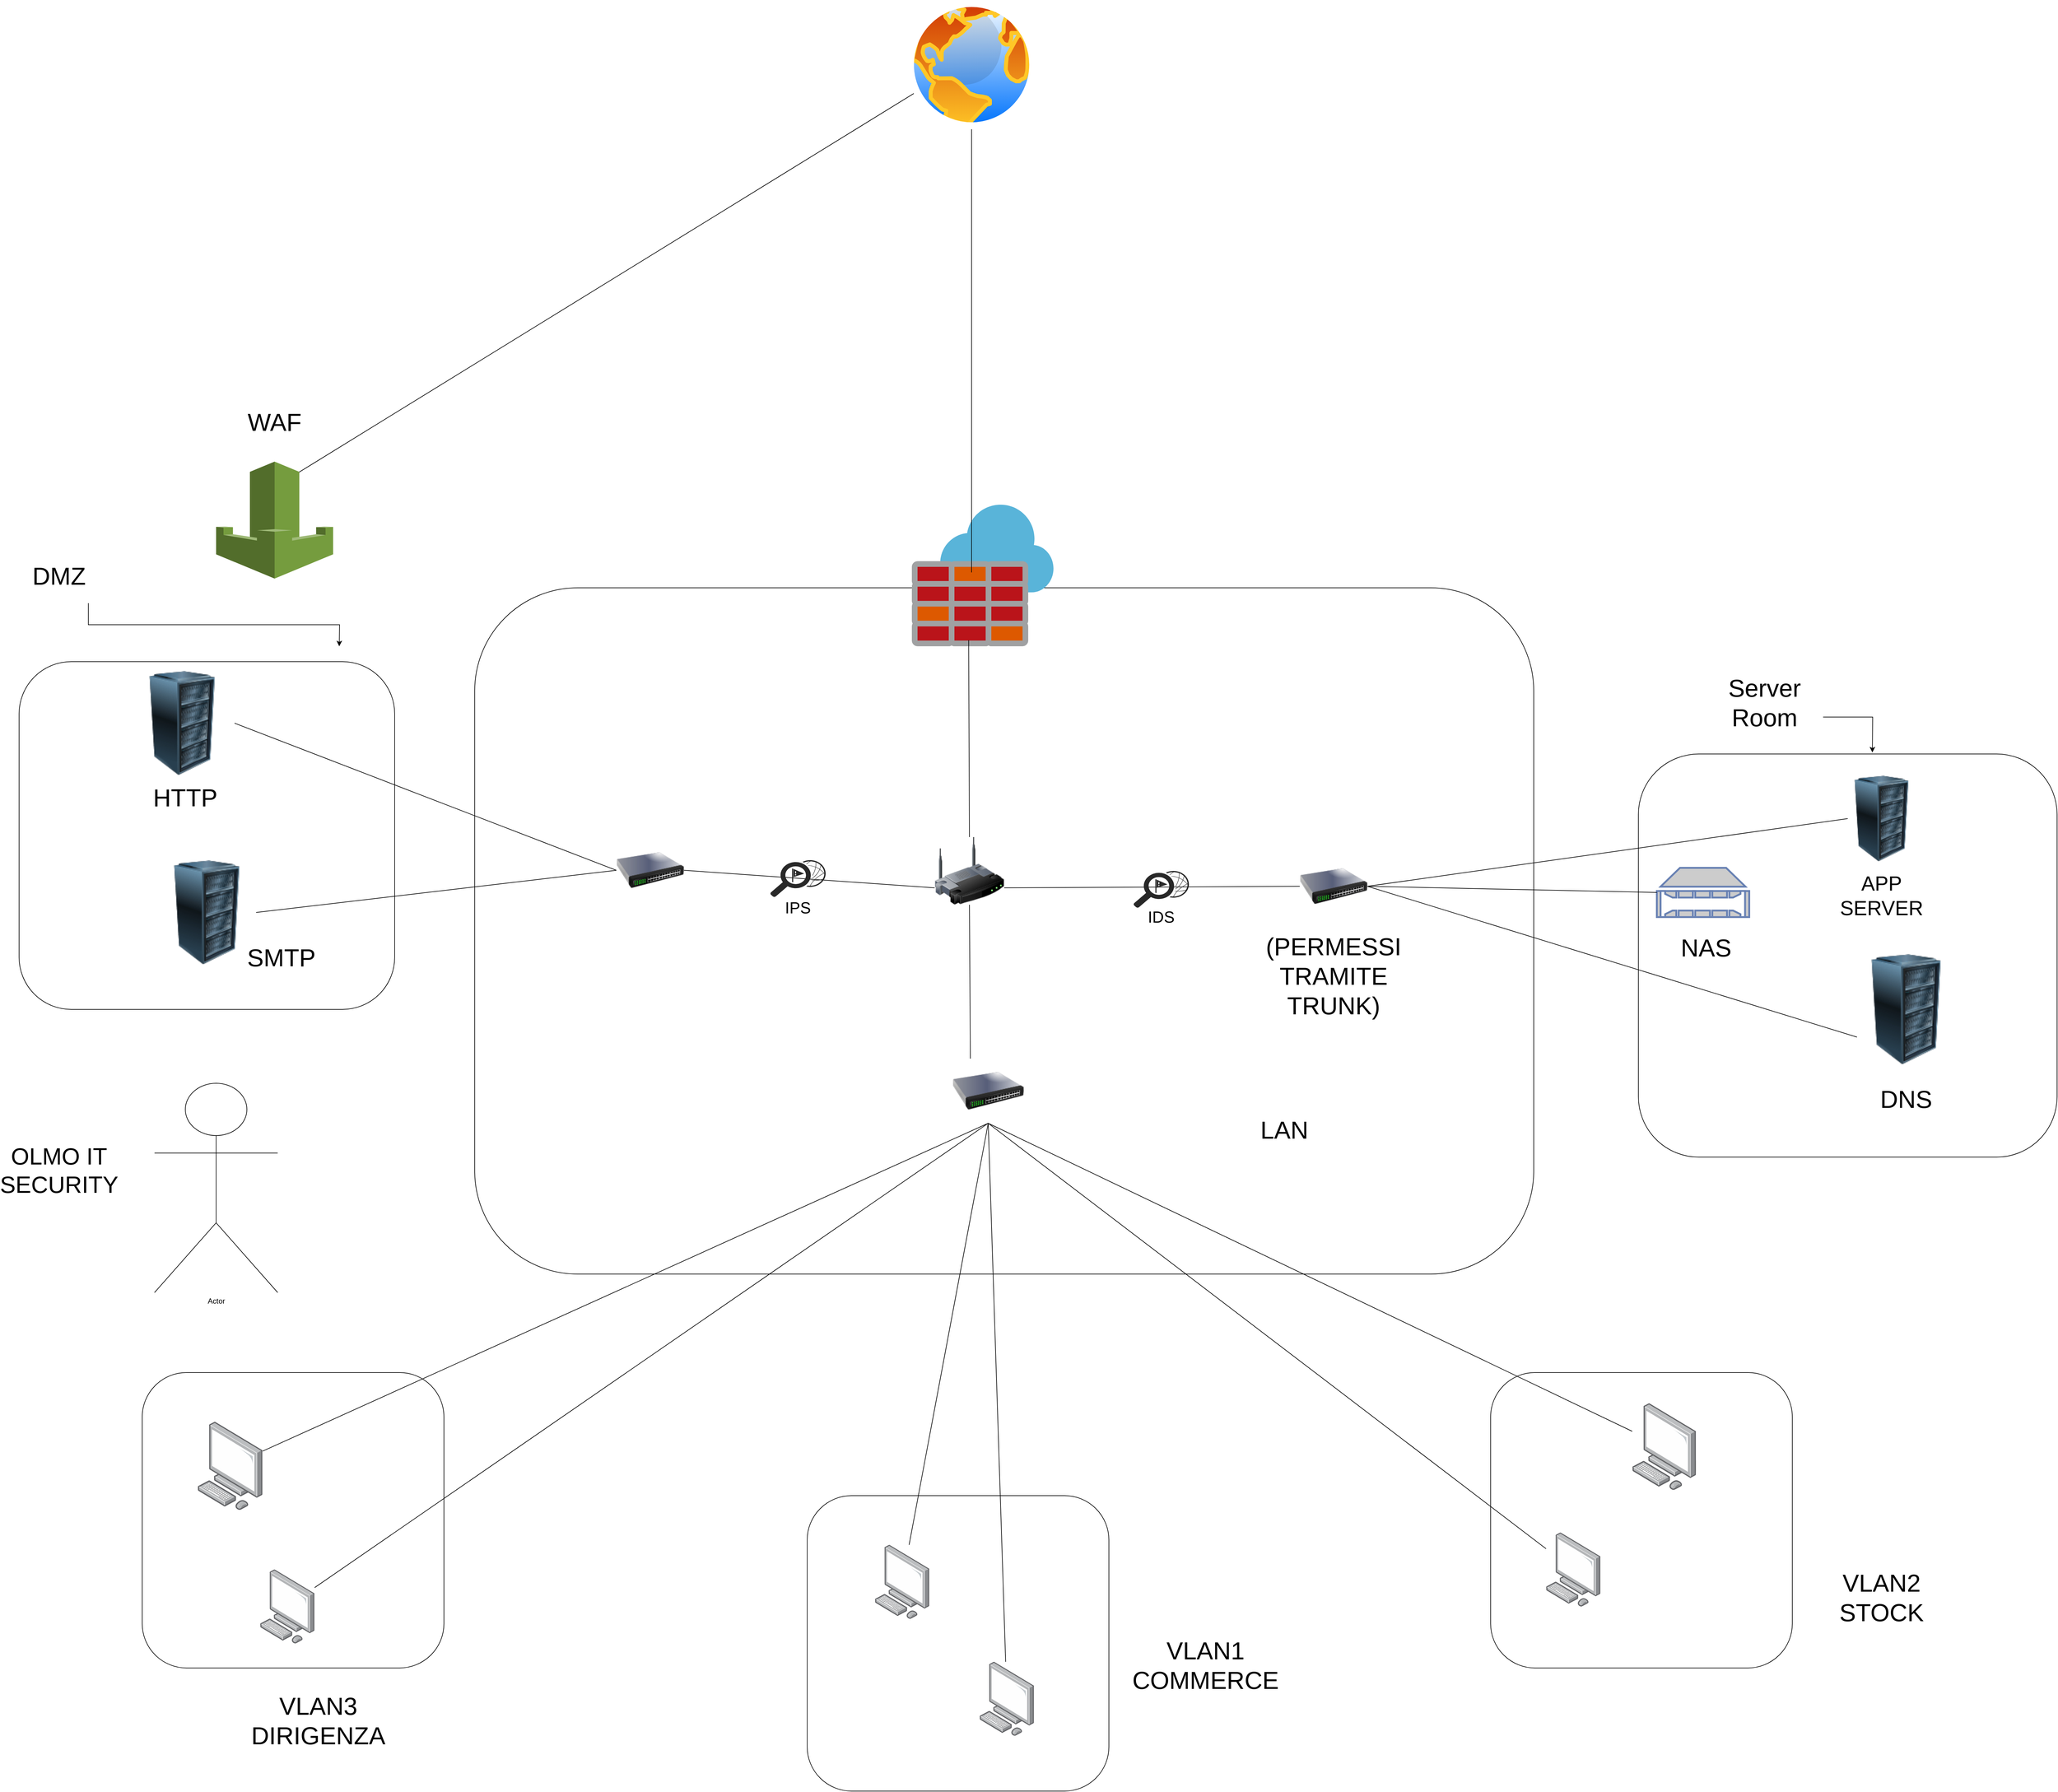 <mxfile version="22.0.4" type="google">
  <diagram name="Pagina-1" id="GHyYJyhCs43PJS3-UoVc">
    <mxGraphModel grid="1" page="1" gridSize="10" guides="1" tooltips="1" connect="1" arrows="1" fold="1" pageScale="1" pageWidth="827" pageHeight="1169" math="0" shadow="0">
      <root>
        <mxCell id="0" />
        <mxCell id="1" parent="0" />
        <mxCell id="s8yl29TEmUkYiSCiZ-3f-55" value="" style="rounded=1;whiteSpace=wrap;html=1;" vertex="1" parent="1">
          <mxGeometry x="1230" y="1400" width="490" height="480" as="geometry" />
        </mxCell>
        <mxCell id="s8yl29TEmUkYiSCiZ-3f-54" value="" style="rounded=1;whiteSpace=wrap;html=1;" vertex="1" parent="1">
          <mxGeometry x="120" y="1600" width="490" height="480" as="geometry" />
        </mxCell>
        <mxCell id="s8yl29TEmUkYiSCiZ-3f-53" value="" style="rounded=1;whiteSpace=wrap;html=1;" vertex="1" parent="1">
          <mxGeometry x="-960" y="1400" width="490" height="480" as="geometry" />
        </mxCell>
        <mxCell id="s8yl29TEmUkYiSCiZ-3f-5" value="" style="rounded=1;whiteSpace=wrap;html=1;movable=1;resizable=1;rotatable=1;deletable=1;editable=1;locked=0;connectable=1;" vertex="1" parent="1">
          <mxGeometry x="-1160" y="245" width="610" height="565" as="geometry" />
        </mxCell>
        <mxCell id="s8yl29TEmUkYiSCiZ-3f-2" value="" style="rounded=1;whiteSpace=wrap;html=1;movable=0;resizable=0;rotatable=0;deletable=0;editable=0;locked=1;connectable=0;" vertex="1" parent="1">
          <mxGeometry x="-420" y="125" width="1720" height="1115" as="geometry" />
        </mxCell>
        <mxCell id="s8yl29TEmUkYiSCiZ-3f-1" value="" style="image;aspect=fixed;perimeter=ellipsePerimeter;html=1;align=center;shadow=0;dashed=0;spacingTop=3;image=img/lib/active_directory/internet_globe.svg;" vertex="1" parent="1">
          <mxGeometry x="282" y="-830" width="210" height="210" as="geometry" />
        </mxCell>
        <mxCell id="s8yl29TEmUkYiSCiZ-3f-3" value="" style="image;html=1;image=img/lib/clip_art/networking/Wireless_Router_128x128.png" vertex="1" parent="1">
          <mxGeometry x="327" y="530" width="113" height="110" as="geometry" />
        </mxCell>
        <mxCell id="s8yl29TEmUkYiSCiZ-3f-4" value="" style="image;html=1;image=img/lib/clip_art/computers/Server_Rack_128x128.png" vertex="1" parent="1">
          <mxGeometry x="-980" y="260" width="170" height="170" as="geometry" />
        </mxCell>
        <mxCell id="s8yl29TEmUkYiSCiZ-3f-8" style="edgeStyle=orthogonalEdgeStyle;rounded=0;orthogonalLoop=1;jettySize=auto;html=1;exitX=0.75;exitY=1;exitDx=0;exitDy=0;" edge="1" parent="1" source="s8yl29TEmUkYiSCiZ-3f-7">
          <mxGeometry relative="1" as="geometry">
            <mxPoint x="-640.0" y="220" as="targetPoint" />
          </mxGeometry>
        </mxCell>
        <mxCell id="s8yl29TEmUkYiSCiZ-3f-7" value="&lt;font style=&quot;font-size: 40px;&quot;&gt;DMZ&lt;/font&gt;" style="text;strokeColor=none;align=center;fillColor=none;html=1;verticalAlign=middle;whiteSpace=wrap;rounded=0;" vertex="1" parent="1">
          <mxGeometry x="-1190" y="60" width="190" height="90" as="geometry" />
        </mxCell>
        <mxCell id="s8yl29TEmUkYiSCiZ-3f-11" value="" style="image;html=1;image=img/lib/clip_art/networking/Switch_128x128.png" vertex="1" parent="1">
          <mxGeometry x="-190" y="534" width="110" height="100" as="geometry" />
        </mxCell>
        <mxCell id="s8yl29TEmUkYiSCiZ-3f-12" value="" style="image;html=1;image=img/lib/clip_art/networking/Switch_128x128.png" vertex="1" parent="1">
          <mxGeometry x="920" y="560" width="110" height="100" as="geometry" />
        </mxCell>
        <mxCell id="s8yl29TEmUkYiSCiZ-3f-13" value="" style="image;html=1;image=img/lib/clip_art/networking/Switch_128x128.png" vertex="1" parent="1">
          <mxGeometry x="356" y="890" width="116" height="105" as="geometry" />
        </mxCell>
        <mxCell id="s8yl29TEmUkYiSCiZ-3f-14" value="" style="image;sketch=0;aspect=fixed;html=1;points=[];align=center;fontSize=12;image=img/lib/mscae/Azure_Firewall.svg;" vertex="1" parent="1">
          <mxGeometry x="290" y="-10" width="230" height="230" as="geometry" />
        </mxCell>
        <mxCell id="s8yl29TEmUkYiSCiZ-3f-17" value="" style="outlineConnect=0;dashed=0;verticalLabelPosition=bottom;verticalAlign=top;align=center;html=1;shape=mxgraph.aws3.waf;fillColor=#759C3E;gradientColor=none;" vertex="1" parent="1">
          <mxGeometry x="-840" y="-80" width="190" height="190" as="geometry" />
        </mxCell>
        <mxCell id="s8yl29TEmUkYiSCiZ-3f-19" value="&lt;span style=&quot;font-size: 40px;&quot;&gt;WAF&lt;/span&gt;" style="text;strokeColor=none;align=center;fillColor=none;html=1;verticalAlign=middle;whiteSpace=wrap;rounded=0;" vertex="1" parent="1">
          <mxGeometry x="-840" y="-190" width="190" height="90" as="geometry" />
        </mxCell>
        <mxCell id="s8yl29TEmUkYiSCiZ-3f-21" value="&lt;span class=&quot;cursor-hover&quot; style=&quot;font-size: 40px;&quot;&gt;LAN&lt;/span&gt;" style="text;strokeColor=none;align=center;fillColor=none;html=1;verticalAlign=middle;whiteSpace=wrap;rounded=0;" vertex="1" parent="1">
          <mxGeometry x="800" y="960" width="190" height="90" as="geometry" />
        </mxCell>
        <mxCell id="s8yl29TEmUkYiSCiZ-3f-22" value="" style="image;html=1;image=img/lib/clip_art/computers/Server_Rack_128x128.png" vertex="1" parent="1">
          <mxGeometry x="-935" y="567.5" width="160" height="170" as="geometry" />
        </mxCell>
        <mxCell id="s8yl29TEmUkYiSCiZ-3f-23" value="&lt;span class=&quot;cursor-hover&quot; style=&quot;font-size: 40px;&quot;&gt;HTTP&lt;/span&gt;" style="text;strokeColor=none;align=center;fillColor=none;html=1;verticalAlign=middle;whiteSpace=wrap;rounded=0;" vertex="1" parent="1">
          <mxGeometry x="-970" y="430" width="160" height="70" as="geometry" />
        </mxCell>
        <mxCell id="s8yl29TEmUkYiSCiZ-3f-24" value="&lt;span class=&quot;cursor-hover&quot; style=&quot;font-size: 40px;&quot;&gt;SMTP&lt;/span&gt;" style="text;strokeColor=none;align=center;fillColor=none;html=1;verticalAlign=middle;whiteSpace=wrap;rounded=0;" vertex="1" parent="1">
          <mxGeometry x="-813.55" y="690" width="160" height="70" as="geometry" />
        </mxCell>
        <mxCell id="s8yl29TEmUkYiSCiZ-3f-25" value="" style="image;points=[];aspect=fixed;html=1;align=center;shadow=0;dashed=0;image=img/lib/allied_telesis/computer_and_terminals/Personal_Computer.svg;" vertex="1" parent="1">
          <mxGeometry x="230.0" y="1680" width="88.55" height="120" as="geometry" />
        </mxCell>
        <mxCell id="s8yl29TEmUkYiSCiZ-3f-26" value="" style="image;points=[];aspect=fixed;html=1;align=center;shadow=0;dashed=0;image=img/lib/allied_telesis/computer_and_terminals/Personal_Computer.svg;" vertex="1" parent="1">
          <mxGeometry x="-870" y="1480" width="105.6" height="143.12" as="geometry" />
        </mxCell>
        <mxCell id="s8yl29TEmUkYiSCiZ-3f-27" value="" style="image;points=[];aspect=fixed;html=1;align=center;shadow=0;dashed=0;image=img/lib/allied_telesis/computer_and_terminals/Personal_Computer.svg;" vertex="1" parent="1">
          <mxGeometry x="400" y="1870" width="88.54" height="120" as="geometry" />
        </mxCell>
        <mxCell id="s8yl29TEmUkYiSCiZ-3f-28" value="" style="image;points=[];aspect=fixed;html=1;align=center;shadow=0;dashed=0;image=img/lib/allied_telesis/computer_and_terminals/Personal_Computer.svg;" vertex="1" parent="1">
          <mxGeometry x="1460" y="1450" width="103.79" height="140.66" as="geometry" />
        </mxCell>
        <mxCell id="s8yl29TEmUkYiSCiZ-3f-31" value="" style="group" connectable="0" vertex="1" parent="1">
          <mxGeometry x="1470" y="290" width="680" height="760" as="geometry" />
        </mxCell>
        <mxCell id="s8yl29TEmUkYiSCiZ-3f-6" value="" style="rounded=1;whiteSpace=wrap;html=1;movable=0;resizable=0;rotatable=0;deletable=0;editable=0;locked=1;connectable=0;" vertex="1" parent="s8yl29TEmUkYiSCiZ-3f-31">
          <mxGeometry y="105" width="680" height="655" as="geometry" />
        </mxCell>
        <mxCell id="s8yl29TEmUkYiSCiZ-3f-9" value="" style="image;html=1;image=img/lib/clip_art/computers/Server_Rack_128x128.png" vertex="1" parent="s8yl29TEmUkYiSCiZ-3f-31">
          <mxGeometry x="340" y="140" width="110" height="140" as="geometry" />
        </mxCell>
        <mxCell id="s8yl29TEmUkYiSCiZ-3f-10" value="" style="fontColor=#0066CC;verticalAlign=top;verticalLabelPosition=bottom;labelPosition=center;align=center;html=1;outlineConnect=0;fillColor=#CCCCCC;strokeColor=#6881B3;gradientColor=none;gradientDirection=north;strokeWidth=2;shape=mxgraph.networks.nas_filer;" vertex="1" parent="s8yl29TEmUkYiSCiZ-3f-31">
          <mxGeometry x="30" y="290" width="150" height="80" as="geometry" />
        </mxCell>
        <mxCell id="s8yl29TEmUkYiSCiZ-3f-70" style="edgeStyle=orthogonalEdgeStyle;rounded=0;orthogonalLoop=1;jettySize=auto;html=1;exitX=1;exitY=0.5;exitDx=0;exitDy=0;" edge="1" parent="s8yl29TEmUkYiSCiZ-3f-31" source="s8yl29TEmUkYiSCiZ-3f-16">
          <mxGeometry relative="1" as="geometry">
            <mxPoint x="380" y="102.5" as="targetPoint" />
          </mxGeometry>
        </mxCell>
        <mxCell id="s8yl29TEmUkYiSCiZ-3f-16" value="&lt;font class=&quot;cursor-hover&quot; style=&quot;font-size: 40px;&quot;&gt;Server Room&lt;br&gt;&lt;br&gt;&lt;/font&gt;" style="text;strokeColor=none;align=center;fillColor=none;html=1;verticalAlign=middle;whiteSpace=wrap;rounded=0;" vertex="1" parent="s8yl29TEmUkYiSCiZ-3f-31">
          <mxGeometry x="110" width="190" height="90" as="geometry" />
        </mxCell>
        <mxCell id="s8yl29TEmUkYiSCiZ-3f-29" value="&lt;span class=&quot;cursor-hover&quot; style=&quot;font-size: 40px;&quot;&gt;NAS&lt;/span&gt;" style="text;strokeColor=none;align=center;fillColor=none;html=1;verticalAlign=middle;whiteSpace=wrap;rounded=0;" vertex="1" parent="s8yl29TEmUkYiSCiZ-3f-31">
          <mxGeometry x="30" y="384" width="160" height="70" as="geometry" />
        </mxCell>
        <mxCell id="s8yl29TEmUkYiSCiZ-3f-30" value="&lt;span class=&quot;cursor-hover&quot; style=&quot;&quot;&gt;&lt;font style=&quot;font-size: 33px;&quot;&gt;APP SERVER&lt;/font&gt;&lt;/span&gt;" style="text;strokeColor=none;align=center;fillColor=none;html=1;verticalAlign=middle;whiteSpace=wrap;rounded=0;" vertex="1" parent="s8yl29TEmUkYiSCiZ-3f-31">
          <mxGeometry x="315" y="300" width="160" height="70" as="geometry" />
        </mxCell>
        <mxCell id="s8yl29TEmUkYiSCiZ-3f-44" value="" style="image;html=1;image=img/lib/clip_art/computers/Server_Rack_128x128.png" vertex="1" parent="s8yl29TEmUkYiSCiZ-3f-31">
          <mxGeometry x="355" y="430" width="160" height="180" as="geometry" />
        </mxCell>
        <mxCell id="s8yl29TEmUkYiSCiZ-3f-45" value="&lt;font class=&quot;cursor-hover&quot; style=&quot;font-size: 40px;&quot;&gt;DNS&lt;br&gt;&lt;/font&gt;" style="text;strokeColor=none;align=center;fillColor=none;html=1;verticalAlign=middle;whiteSpace=wrap;rounded=0;" vertex="1" parent="s8yl29TEmUkYiSCiZ-3f-31">
          <mxGeometry x="340" y="620" width="190" height="90" as="geometry" />
        </mxCell>
        <mxCell id="s8yl29TEmUkYiSCiZ-3f-32" value="" style="endArrow=none;html=1;rounded=0;entryX=0.5;entryY=1;entryDx=0;entryDy=0;" edge="1" parent="1" target="s8yl29TEmUkYiSCiZ-3f-1">
          <mxGeometry width="50" height="50" relative="1" as="geometry">
            <mxPoint x="387" y="100" as="sourcePoint" />
            <mxPoint x="411.5" y="-70" as="targetPoint" />
          </mxGeometry>
        </mxCell>
        <mxCell id="s8yl29TEmUkYiSCiZ-3f-33" value="" style="endArrow=none;html=1;rounded=0;entryX=1;entryY=0.5;entryDx=0;entryDy=0;exitX=0;exitY=0.5;exitDx=0;exitDy=0;" edge="1" parent="1" source="s8yl29TEmUkYiSCiZ-3f-11" target="s8yl29TEmUkYiSCiZ-3f-22">
          <mxGeometry width="50" height="50" relative="1" as="geometry">
            <mxPoint x="-100" y="440" as="sourcePoint" />
            <mxPoint x="-100" y="-30" as="targetPoint" />
          </mxGeometry>
        </mxCell>
        <mxCell id="s8yl29TEmUkYiSCiZ-3f-34" value="" style="endArrow=none;html=1;rounded=0;entryX=1;entryY=0.5;entryDx=0;entryDy=0;exitX=0;exitY=0.5;exitDx=0;exitDy=0;" edge="1" parent="1" source="s8yl29TEmUkYiSCiZ-3f-11" target="s8yl29TEmUkYiSCiZ-3f-4">
          <mxGeometry width="50" height="50" relative="1" as="geometry">
            <mxPoint x="-80" y="270" as="sourcePoint" />
            <mxPoint x="-340" y="355" as="targetPoint" />
          </mxGeometry>
        </mxCell>
        <mxCell id="s8yl29TEmUkYiSCiZ-3f-35" value="" style="endArrow=none;html=1;rounded=0;entryX=1;entryY=0.5;entryDx=0;entryDy=0;exitX=0;exitY=0.5;exitDx=0;exitDy=0;" edge="1" parent="1" source="s8yl29TEmUkYiSCiZ-3f-9" target="s8yl29TEmUkYiSCiZ-3f-12">
          <mxGeometry width="50" height="50" relative="1" as="geometry">
            <mxPoint x="1230" y="415" as="sourcePoint" />
            <mxPoint x="780" y="330" as="targetPoint" />
          </mxGeometry>
        </mxCell>
        <mxCell id="s8yl29TEmUkYiSCiZ-3f-36" value="" style="endArrow=none;html=1;rounded=0;entryX=0.5;entryY=1;entryDx=0;entryDy=0;" edge="1" parent="1" source="s8yl29TEmUkYiSCiZ-3f-25" target="s8yl29TEmUkYiSCiZ-3f-13">
          <mxGeometry width="50" height="50" relative="1" as="geometry">
            <mxPoint x="567" y="922.203" as="sourcePoint" />
            <mxPoint x="780" y="1370" as="targetPoint" />
          </mxGeometry>
        </mxCell>
        <mxCell id="s8yl29TEmUkYiSCiZ-3f-37" value="" style="endArrow=none;html=1;rounded=0;entryX=0.25;entryY=0;entryDx=0;entryDy=0;exitX=0.5;exitY=1;exitDx=0;exitDy=0;" edge="1" parent="1" source="s8yl29TEmUkYiSCiZ-3f-3" target="s8yl29TEmUkYiSCiZ-3f-13">
          <mxGeometry width="50" height="50" relative="1" as="geometry">
            <mxPoint x="597" y="540" as="sourcePoint" />
            <mxPoint x="177" y="590" as="targetPoint" />
          </mxGeometry>
        </mxCell>
        <mxCell id="s8yl29TEmUkYiSCiZ-3f-38" value="" style="endArrow=none;html=1;rounded=0;entryX=0.5;entryY=1;entryDx=0;entryDy=0;" edge="1" parent="1" source="s8yl29TEmUkYiSCiZ-3f-26" target="s8yl29TEmUkYiSCiZ-3f-13">
          <mxGeometry width="50" height="50" relative="1" as="geometry">
            <mxPoint x="797" y="850" as="sourcePoint" />
            <mxPoint x="377" y="900" as="targetPoint" />
          </mxGeometry>
        </mxCell>
        <mxCell id="s8yl29TEmUkYiSCiZ-3f-39" value="" style="endArrow=none;html=1;rounded=0;entryX=0.5;entryY=1;entryDx=0;entryDy=0;" edge="1" parent="1" source="s8yl29TEmUkYiSCiZ-3f-27" target="s8yl29TEmUkYiSCiZ-3f-13">
          <mxGeometry width="50" height="50" relative="1" as="geometry">
            <mxPoint x="800" y="880" as="sourcePoint" />
            <mxPoint x="780" y="1370" as="targetPoint" />
          </mxGeometry>
        </mxCell>
        <mxCell id="s8yl29TEmUkYiSCiZ-3f-40" value="" style="endArrow=none;html=1;rounded=0;entryX=0.5;entryY=1;entryDx=0;entryDy=0;" edge="1" parent="1" source="s8yl29TEmUkYiSCiZ-3f-28" target="s8yl29TEmUkYiSCiZ-3f-13">
          <mxGeometry width="50" height="50" relative="1" as="geometry">
            <mxPoint x="940" y="840" as="sourcePoint" />
            <mxPoint x="896" y="1370" as="targetPoint" />
          </mxGeometry>
        </mxCell>
        <mxCell id="s8yl29TEmUkYiSCiZ-3f-41" value="" style="endArrow=none;html=1;rounded=0;entryX=1;entryY=0.5;entryDx=0;entryDy=0;exitX=0;exitY=0.75;exitDx=0;exitDy=0;" edge="1" parent="1" source="s8yl29TEmUkYiSCiZ-3f-3" target="s8yl29TEmUkYiSCiZ-3f-11">
          <mxGeometry width="50" height="50" relative="1" as="geometry">
            <mxPoint x="510.48" y="500" as="sourcePoint" />
            <mxPoint x="90.48" y="550" as="targetPoint" />
          </mxGeometry>
        </mxCell>
        <mxCell id="s8yl29TEmUkYiSCiZ-3f-42" value="" style="endArrow=none;html=1;rounded=0;entryX=1;entryY=0.75;entryDx=0;entryDy=0;exitX=0;exitY=0.5;exitDx=0;exitDy=0;" edge="1" parent="1" source="s8yl29TEmUkYiSCiZ-3f-12" target="s8yl29TEmUkYiSCiZ-3f-3">
          <mxGeometry width="50" height="50" relative="1" as="geometry">
            <mxPoint x="851.9" y="490" as="sourcePoint" />
            <mxPoint x="431.9" y="540" as="targetPoint" />
          </mxGeometry>
        </mxCell>
        <mxCell id="s8yl29TEmUkYiSCiZ-3f-43" value="" style="endArrow=none;html=1;rounded=0;entryX=1;entryY=0.5;entryDx=0;entryDy=0;exitX=0;exitY=0.5;exitDx=0;exitDy=0;exitPerimeter=0;" edge="1" parent="1" source="s8yl29TEmUkYiSCiZ-3f-10" target="s8yl29TEmUkYiSCiZ-3f-12">
          <mxGeometry width="50" height="50" relative="1" as="geometry">
            <mxPoint x="1070" y="657.5" as="sourcePoint" />
            <mxPoint x="650" y="707.5" as="targetPoint" />
          </mxGeometry>
        </mxCell>
        <mxCell id="s8yl29TEmUkYiSCiZ-3f-49" value="" style="image;points=[];aspect=fixed;html=1;align=center;shadow=0;dashed=0;image=img/lib/allied_telesis/computer_and_terminals/Personal_Computer.svg;" vertex="1" parent="1">
          <mxGeometry x="-768.55" y="1720" width="88.55" height="120" as="geometry" />
        </mxCell>
        <mxCell id="s8yl29TEmUkYiSCiZ-3f-50" value="" style="endArrow=none;html=1;rounded=0;entryX=0.5;entryY=1;entryDx=0;entryDy=0;" edge="1" parent="1" source="s8yl29TEmUkYiSCiZ-3f-49" target="s8yl29TEmUkYiSCiZ-3f-13">
          <mxGeometry width="50" height="50" relative="1" as="geometry">
            <mxPoint x="277" y="982.203" as="sourcePoint" />
            <mxPoint x="110" y="850" as="targetPoint" />
          </mxGeometry>
        </mxCell>
        <mxCell id="s8yl29TEmUkYiSCiZ-3f-51" value="" style="image;points=[];aspect=fixed;html=1;align=center;shadow=0;dashed=0;image=img/lib/allied_telesis/computer_and_terminals/Personal_Computer.svg;" vertex="1" parent="1">
          <mxGeometry x="1320" y="1660" width="88.55" height="120" as="geometry" />
        </mxCell>
        <mxCell id="s8yl29TEmUkYiSCiZ-3f-52" value="" style="endArrow=none;html=1;rounded=0;entryX=0.5;entryY=1;entryDx=0;entryDy=0;" edge="1" parent="1" source="s8yl29TEmUkYiSCiZ-3f-51" target="s8yl29TEmUkYiSCiZ-3f-13">
          <mxGeometry width="50" height="50" relative="1" as="geometry">
            <mxPoint x="1247" y="1039.703" as="sourcePoint" />
            <mxPoint x="896" y="1370" as="targetPoint" />
          </mxGeometry>
        </mxCell>
        <mxCell id="s8yl29TEmUkYiSCiZ-3f-56" value="&lt;span class=&quot;cursor-hover&quot; style=&quot;font-size: 40px;&quot;&gt;VLAN1&lt;br&gt;COMMERCE&lt;br&gt;&lt;/span&gt;" style="text;strokeColor=none;align=center;fillColor=none;html=1;verticalAlign=middle;whiteSpace=wrap;rounded=0;" vertex="1" parent="1">
          <mxGeometry x="672" y="1830" width="190" height="90" as="geometry" />
        </mxCell>
        <mxCell id="s8yl29TEmUkYiSCiZ-3f-57" value="&lt;span class=&quot;cursor-hover&quot; style=&quot;font-size: 40px;&quot;&gt;VLAN3&lt;br&gt;DIRIGENZA&lt;br&gt;&lt;/span&gt;" style="text;strokeColor=none;align=center;fillColor=none;html=1;verticalAlign=middle;whiteSpace=wrap;rounded=0;" vertex="1" parent="1">
          <mxGeometry x="-768.55" y="1920" width="190" height="90" as="geometry" />
        </mxCell>
        <mxCell id="s8yl29TEmUkYiSCiZ-3f-58" value="&lt;span class=&quot;cursor-hover&quot; style=&quot;font-size: 40px;&quot;&gt;VLAN2&lt;br&gt;STOCK&lt;br&gt;&lt;/span&gt;" style="text;strokeColor=none;align=center;fillColor=none;html=1;verticalAlign=middle;whiteSpace=wrap;rounded=0;" vertex="1" parent="1">
          <mxGeometry x="1770" y="1720" width="190" height="90" as="geometry" />
        </mxCell>
        <mxCell id="s8yl29TEmUkYiSCiZ-3f-59" value="" style="endArrow=none;html=1;rounded=0;entryX=0;entryY=0.75;entryDx=0;entryDy=0;exitX=0.71;exitY=0.09;exitDx=0;exitDy=0;exitPerimeter=0;" edge="1" parent="1" source="s8yl29TEmUkYiSCiZ-3f-17" target="s8yl29TEmUkYiSCiZ-3f-1">
          <mxGeometry width="50" height="50" relative="1" as="geometry">
            <mxPoint x="-190" y="-134" as="sourcePoint" />
            <mxPoint x="699" y="-480" as="targetPoint" />
          </mxGeometry>
        </mxCell>
        <mxCell id="s8yl29TEmUkYiSCiZ-3f-48" value="" style="endArrow=none;html=1;rounded=0;exitX=0;exitY=0.75;exitDx=0;exitDy=0;entryX=1;entryY=0.5;entryDx=0;entryDy=0;" edge="1" parent="1" source="s8yl29TEmUkYiSCiZ-3f-44" target="s8yl29TEmUkYiSCiZ-3f-12">
          <mxGeometry width="50" height="50" relative="1" as="geometry">
            <mxPoint x="1220" y="680" as="sourcePoint" />
            <mxPoint x="720" y="420" as="targetPoint" />
          </mxGeometry>
        </mxCell>
        <mxCell id="s8yl29TEmUkYiSCiZ-3f-65" value="" style="verticalLabelPosition=bottom;sketch=0;html=1;fillColor=#282828;strokeColor=none;verticalAlign=top;pointerEvents=1;align=center;shape=mxgraph.cisco_safe.security_icons.ids;" vertex="1" parent="1">
          <mxGeometry x="650" y="585" width="90" height="60" as="geometry" />
        </mxCell>
        <mxCell id="s8yl29TEmUkYiSCiZ-3f-67" value="&lt;font class=&quot;cursor-hover&quot; style=&quot;font-size: 26px;&quot;&gt;IDS&lt;/font&gt;" style="text;strokeColor=none;align=center;fillColor=none;html=1;verticalAlign=middle;whiteSpace=wrap;rounded=0;" vertex="1" parent="1">
          <mxGeometry x="665" y="645" width="60" height="30" as="geometry" />
        </mxCell>
        <mxCell id="s8yl29TEmUkYiSCiZ-3f-68" value="" style="verticalLabelPosition=bottom;sketch=0;html=1;fillColor=#282828;strokeColor=none;verticalAlign=top;pointerEvents=1;align=center;shape=mxgraph.cisco_safe.security_icons.ids;" vertex="1" parent="1">
          <mxGeometry x="60" y="567.5" width="90" height="60" as="geometry" />
        </mxCell>
        <mxCell id="s8yl29TEmUkYiSCiZ-3f-69" value="&lt;font class=&quot;cursor-hover&quot; style=&quot;font-size: 26px;&quot;&gt;IPS&lt;/font&gt;" style="text;strokeColor=none;align=center;fillColor=none;html=1;verticalAlign=middle;whiteSpace=wrap;rounded=0;" vertex="1" parent="1">
          <mxGeometry x="75" y="630" width="60" height="30" as="geometry" />
        </mxCell>
        <mxCell id="s8yl29TEmUkYiSCiZ-3f-73" value="&lt;span class=&quot;cursor-hover&quot; style=&quot;font-size: 40px;&quot;&gt;(PERMESSI TRAMITE TRUNK)&lt;/span&gt;" style="text;strokeColor=none;align=center;fillColor=none;html=1;verticalAlign=middle;whiteSpace=wrap;rounded=0;" vertex="1" parent="1">
          <mxGeometry x="880" y="710" width="190" height="90" as="geometry" />
        </mxCell>
        <mxCell id="s8yl29TEmUkYiSCiZ-3f-74" value="" style="endArrow=none;html=1;rounded=0;entryX=0.401;entryY=0.957;entryDx=0;entryDy=0;entryPerimeter=0;exitX=0.5;exitY=0;exitDx=0;exitDy=0;" edge="1" parent="1" source="s8yl29TEmUkYiSCiZ-3f-3" target="s8yl29TEmUkYiSCiZ-3f-14">
          <mxGeometry width="50" height="50" relative="1" as="geometry">
            <mxPoint x="382.25" y="495" as="sourcePoint" />
            <mxPoint x="382.25" y="245" as="targetPoint" />
          </mxGeometry>
        </mxCell>
        <mxCell id="s8yl29TEmUkYiSCiZ-3f-77" value="Actor" style="shape=umlActor;verticalLabelPosition=bottom;verticalAlign=top;html=1;outlineConnect=0;" vertex="1" parent="1">
          <mxGeometry x="-940" y="930" width="200" height="340" as="geometry" />
        </mxCell>
        <mxCell id="s8yl29TEmUkYiSCiZ-3f-79" value="&lt;font class=&quot;cursor-hover&quot; style=&quot;font-size: 38px;&quot;&gt;OLMO IT SECURITY&lt;br&gt;&lt;br&gt;&lt;/font&gt;" style="text;strokeColor=none;align=center;fillColor=none;html=1;verticalAlign=middle;whiteSpace=wrap;rounded=0;" vertex="1" parent="1">
          <mxGeometry x="-1190.0" y="1050" width="190" height="90" as="geometry" />
        </mxCell>
      </root>
    </mxGraphModel>
  </diagram>
</mxfile>
